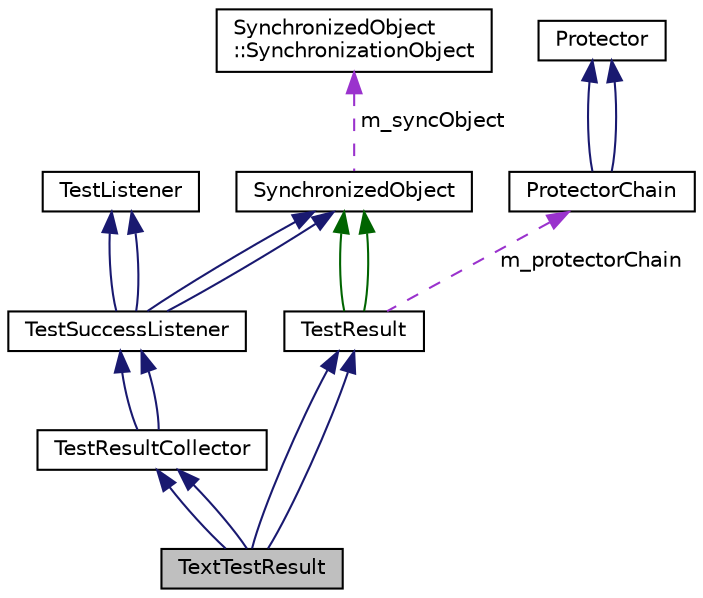 digraph "TextTestResult"
{
  edge [fontname="Helvetica",fontsize="10",labelfontname="Helvetica",labelfontsize="10"];
  node [fontname="Helvetica",fontsize="10",shape=record];
  Node1 [label="TextTestResult",height=0.2,width=0.4,color="black", fillcolor="grey75", style="filled", fontcolor="black"];
  Node2 -> Node1 [dir="back",color="midnightblue",fontsize="10",style="solid",fontname="Helvetica"];
  Node2 [label="TestResult",height=0.2,width=0.4,color="black", fillcolor="white", style="filled",URL="$class_test_result.html",tooltip="Manages TestListener.A single instance of this class is used when running the test. It is usually created by the test runner (TestRunner). "];
  Node3 -> Node2 [dir="back",color="darkgreen",fontsize="10",style="solid",fontname="Helvetica"];
  Node3 [label="SynchronizedObject",height=0.2,width=0.4,color="black", fillcolor="white", style="filled",URL="$class_synchronized_object.html",tooltip="Base class for synchronized object. "];
  Node4 -> Node3 [dir="back",color="darkorchid3",fontsize="10",style="dashed",label=" m_syncObject" ,fontname="Helvetica"];
  Node4 [label="SynchronizedObject\l::SynchronizationObject",height=0.2,width=0.4,color="black", fillcolor="white", style="filled",URL="$class_synchronized_object_1_1_synchronization_object.html",tooltip="Abstract synchronization object (mutex) "];
  Node3 -> Node2 [dir="back",color="darkgreen",fontsize="10",style="solid",fontname="Helvetica"];
  Node5 -> Node2 [dir="back",color="darkorchid3",fontsize="10",style="dashed",label=" m_protectorChain" ,fontname="Helvetica"];
  Node5 [label="ProtectorChain",height=0.2,width=0.4,color="black", fillcolor="white", style="filled",URL="$class_protector_chain.html",tooltip="Protector chain (Implementation). Implementation detail. "];
  Node6 -> Node5 [dir="back",color="midnightblue",fontsize="10",style="solid",fontname="Helvetica"];
  Node6 [label="Protector",height=0.2,width=0.4,color="black", fillcolor="white", style="filled",URL="$class_protector.html",tooltip="Protects one or more test case run. "];
  Node6 -> Node5 [dir="back",color="midnightblue",fontsize="10",style="solid",fontname="Helvetica"];
  Node7 -> Node1 [dir="back",color="midnightblue",fontsize="10",style="solid",fontname="Helvetica"];
  Node7 [label="TestResultCollector",height=0.2,width=0.4,color="black", fillcolor="white", style="filled",URL="$class_test_result_collector.html",tooltip="Collects test result.A TestResultCollector is a TestListener which collects the results of executing ..."];
  Node8 -> Node7 [dir="back",color="midnightblue",fontsize="10",style="solid",fontname="Helvetica"];
  Node8 [label="TestSuccessListener",height=0.2,width=0.4,color="black", fillcolor="white", style="filled",URL="$class_test_success_listener.html",tooltip="TestListener that checks if any test case failed. "];
  Node9 -> Node8 [dir="back",color="midnightblue",fontsize="10",style="solid",fontname="Helvetica"];
  Node9 [label="TestListener",height=0.2,width=0.4,color="black", fillcolor="white", style="filled",URL="$class_test_listener.html",tooltip="Listener for test progress and result.Implementing the Observer pattern a TestListener may be registe..."];
  Node3 -> Node8 [dir="back",color="midnightblue",fontsize="10",style="solid",fontname="Helvetica"];
  Node9 -> Node8 [dir="back",color="midnightblue",fontsize="10",style="solid",fontname="Helvetica"];
  Node3 -> Node8 [dir="back",color="midnightblue",fontsize="10",style="solid",fontname="Helvetica"];
  Node8 -> Node7 [dir="back",color="midnightblue",fontsize="10",style="solid",fontname="Helvetica"];
  Node2 -> Node1 [dir="back",color="midnightblue",fontsize="10",style="solid",fontname="Helvetica"];
  Node7 -> Node1 [dir="back",color="midnightblue",fontsize="10",style="solid",fontname="Helvetica"];
}
